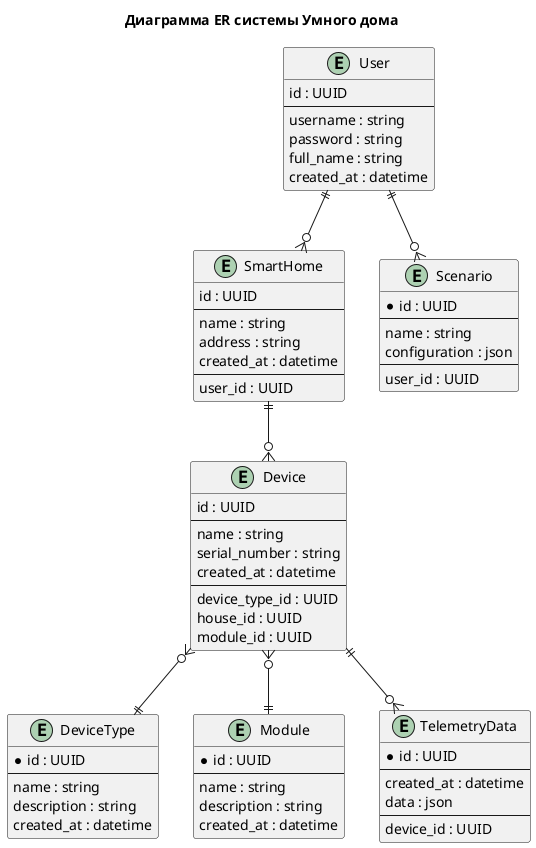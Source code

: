 @startuml

title Диаграмма ER системы Умного дома

entity User {
    id : UUID
    --
    username : string
    password : string
    full_name : string
    created_at : datetime
}

entity SmartHome {
    id : UUID
    --
    name : string
    address : string
    created_at : datetime
    --
    user_id : UUID
}

entity Scenario {
    *id : UUID
    --
    name : string
    configuration : json
    --
    user_id : UUID
}

entity Device {
    id : UUID
    --
    name : string
    serial_number : string
    created_at : datetime
    --
    device_type_id : UUID
    house_id : UUID
    module_id : UUID
}

entity DeviceType {
    *id : UUID
    --
    name : string
    description : string
    created_at : datetime
}

entity Module {
    *id : UUID
    --
    name : string
    description : string
    created_at : datetime
}

entity TelemetryData {
    *id : UUID
    --
    created_at : datetime
    data : json
    --
    device_id : UUID
}

User ||--o{ SmartHome
User ||--o{ Scenario
SmartHome ||--o{ Device
Device }o--|| DeviceType
Device }o--|| Module
Device ||--o{ TelemetryData

@enduml